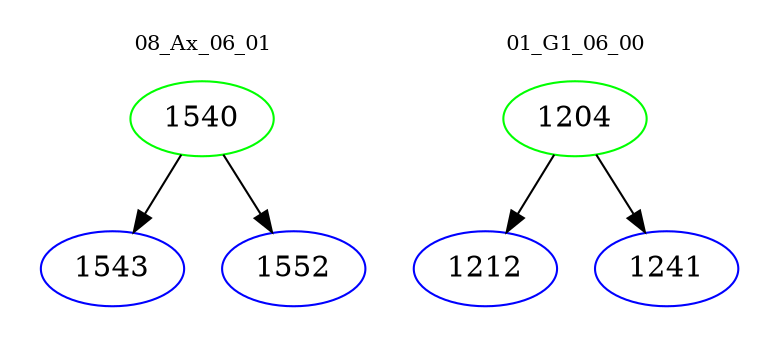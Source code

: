digraph{
subgraph cluster_0 {
color = white
label = "08_Ax_06_01";
fontsize=10;
T0_1540 [label="1540", color="green"]
T0_1540 -> T0_1543 [color="black"]
T0_1543 [label="1543", color="blue"]
T0_1540 -> T0_1552 [color="black"]
T0_1552 [label="1552", color="blue"]
}
subgraph cluster_1 {
color = white
label = "01_G1_06_00";
fontsize=10;
T1_1204 [label="1204", color="green"]
T1_1204 -> T1_1212 [color="black"]
T1_1212 [label="1212", color="blue"]
T1_1204 -> T1_1241 [color="black"]
T1_1241 [label="1241", color="blue"]
}
}
